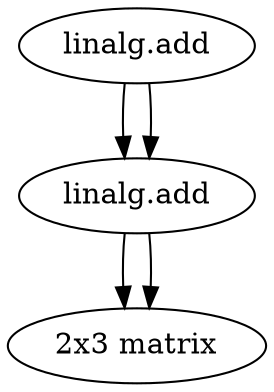 digraph {
	0 [label="linalg.add", rows="NA", columns="NA", oldID="7", oldOpID="7"];
	1 [label="linalg.add", rows="NA", columns="NA", oldID="0", oldOpID="5"];
	3 [label="2x3 matrix", rows="2", columns="3", oldID="1", oldOpID="1"];

	0 -> 1;
	0 -> 1;
	1 -> 3;
	1 -> 3;
}